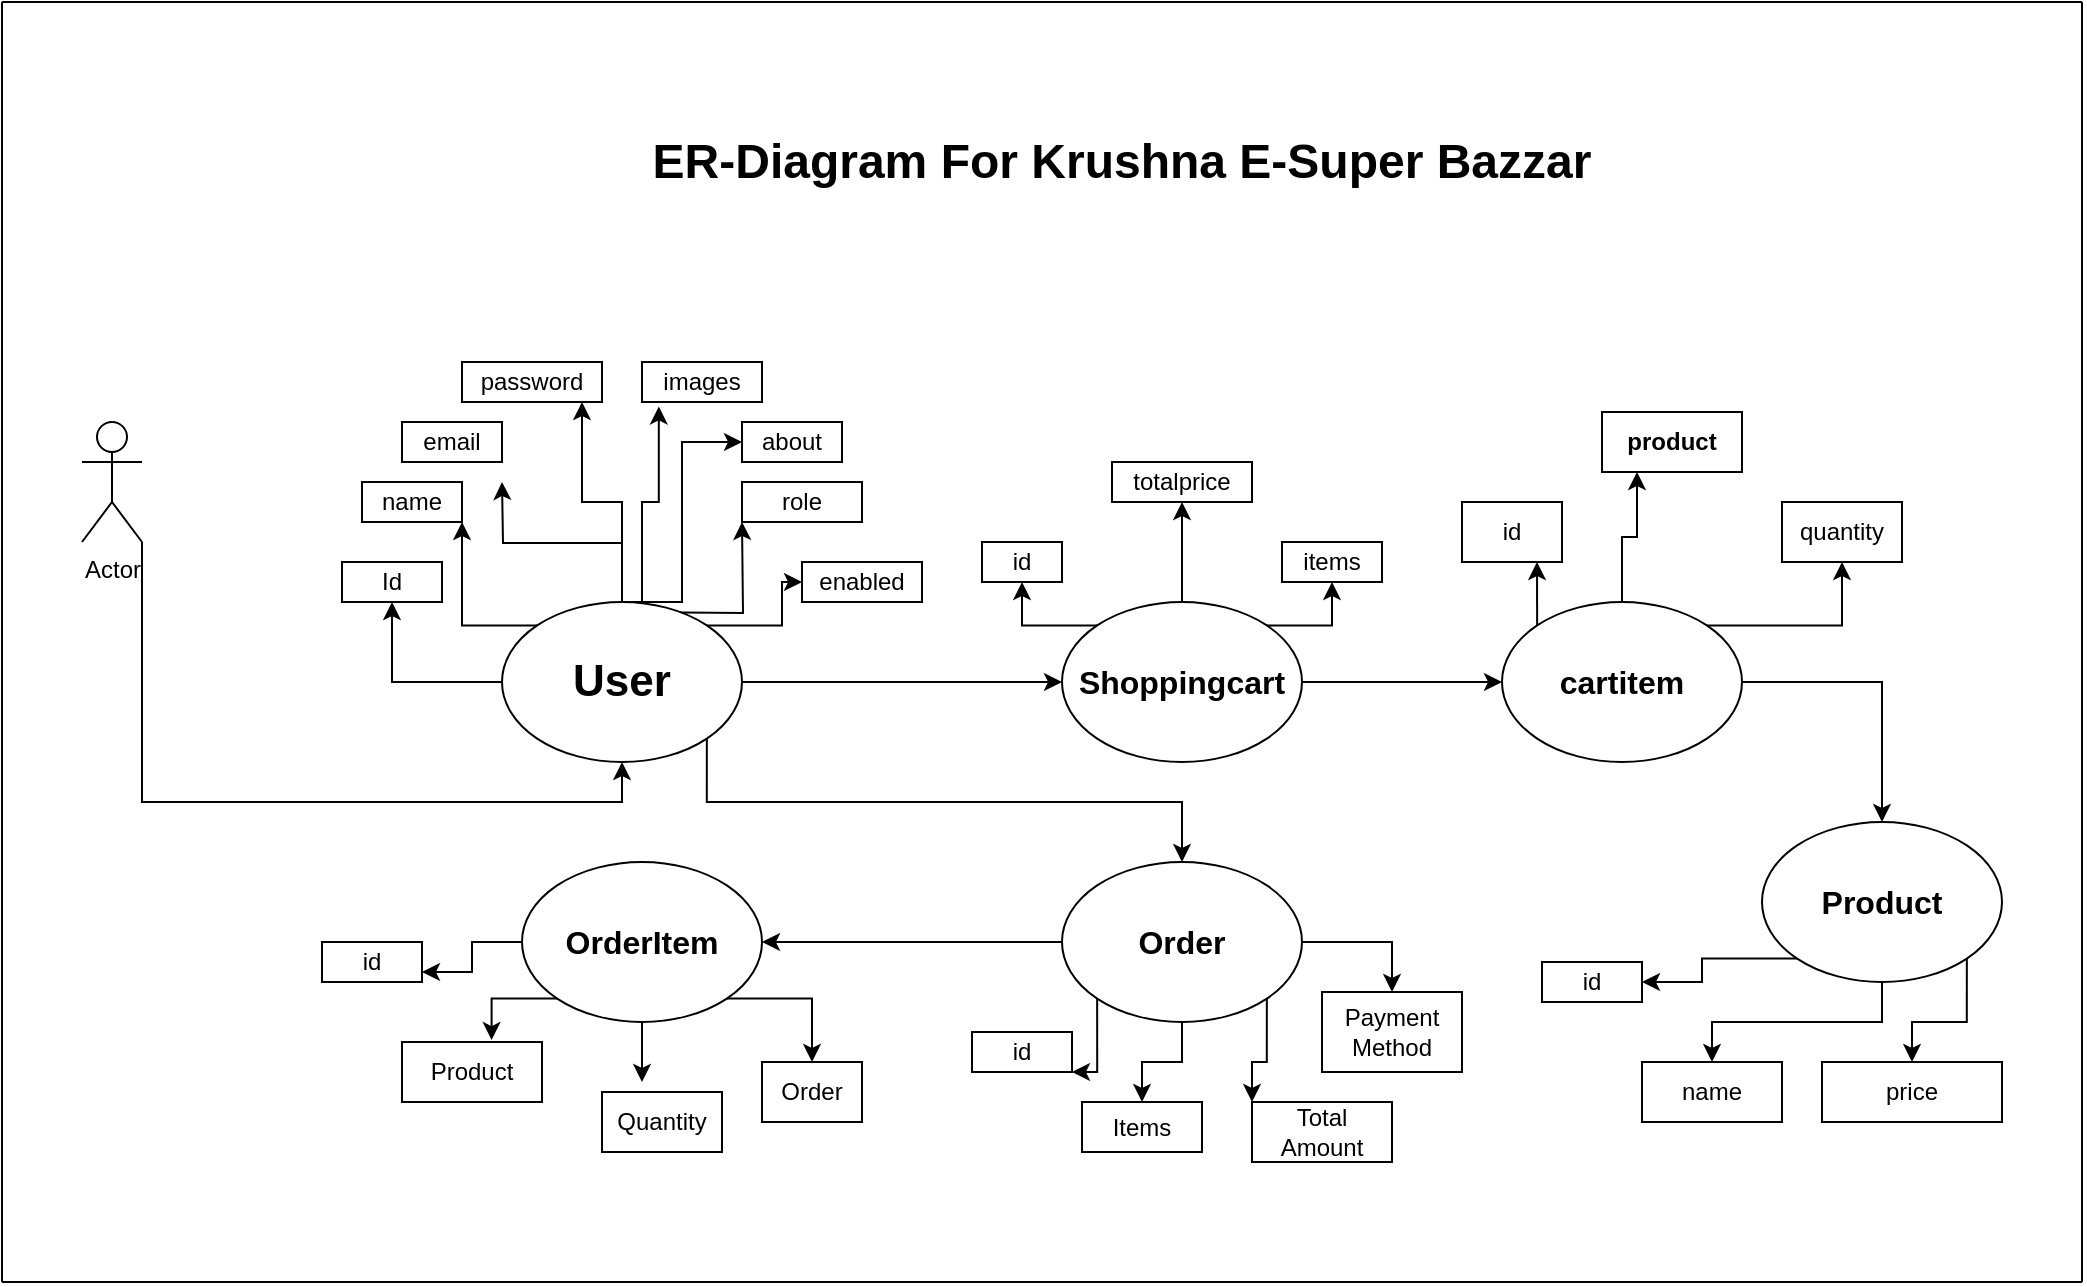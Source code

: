 <mxfile version="27.1.6">
  <diagram name="Page-1" id="Bffuog_tMvCnrc3Y_Qcp">
    <mxGraphModel grid="1" page="1" gridSize="10" guides="1" tooltips="1" connect="1" arrows="1" fold="1" pageScale="1" pageWidth="850" pageHeight="1100" math="0" shadow="0">
      <root>
        <mxCell id="0" />
        <mxCell id="1" parent="0" />
        <mxCell id="p9-6LSmaetA39J2nw5QP-18" style="edgeStyle=orthogonalEdgeStyle;rounded=0;orthogonalLoop=1;jettySize=auto;html=1;exitX=0;exitY=0.5;exitDx=0;exitDy=0;entryX=0.5;entryY=1;entryDx=0;entryDy=0;" edge="1" parent="1" source="p9-6LSmaetA39J2nw5QP-1" target="p9-6LSmaetA39J2nw5QP-4">
          <mxGeometry relative="1" as="geometry" />
        </mxCell>
        <mxCell id="p9-6LSmaetA39J2nw5QP-19" style="edgeStyle=orthogonalEdgeStyle;rounded=0;orthogonalLoop=1;jettySize=auto;html=1;exitX=0;exitY=0;exitDx=0;exitDy=0;entryX=1;entryY=1;entryDx=0;entryDy=0;" edge="1" parent="1" source="p9-6LSmaetA39J2nw5QP-1" target="p9-6LSmaetA39J2nw5QP-5">
          <mxGeometry relative="1" as="geometry" />
        </mxCell>
        <mxCell id="p9-6LSmaetA39J2nw5QP-20" style="edgeStyle=orthogonalEdgeStyle;rounded=0;orthogonalLoop=1;jettySize=auto;html=1;exitX=0.5;exitY=0;exitDx=0;exitDy=0;" edge="1" parent="1" source="p9-6LSmaetA39J2nw5QP-1">
          <mxGeometry relative="1" as="geometry">
            <mxPoint x="90" y="120" as="targetPoint" />
          </mxGeometry>
        </mxCell>
        <mxCell id="p9-6LSmaetA39J2nw5QP-21" style="edgeStyle=orthogonalEdgeStyle;rounded=0;orthogonalLoop=1;jettySize=auto;html=1;exitX=1;exitY=0.5;exitDx=0;exitDy=0;entryX=0;entryY=0.5;entryDx=0;entryDy=0;" edge="1" parent="1" source="p9-6LSmaetA39J2nw5QP-1" target="p9-6LSmaetA39J2nw5QP-2">
          <mxGeometry relative="1" as="geometry" />
        </mxCell>
        <mxCell id="p9-6LSmaetA39J2nw5QP-22" style="edgeStyle=orthogonalEdgeStyle;rounded=0;orthogonalLoop=1;jettySize=auto;html=1;exitX=1;exitY=0;exitDx=0;exitDy=0;entryX=0;entryY=0.5;entryDx=0;entryDy=0;" edge="1" parent="1" source="p9-6LSmaetA39J2nw5QP-1" target="p9-6LSmaetA39J2nw5QP-14">
          <mxGeometry relative="1" as="geometry" />
        </mxCell>
        <mxCell id="p9-6LSmaetA39J2nw5QP-23" style="edgeStyle=orthogonalEdgeStyle;rounded=0;orthogonalLoop=1;jettySize=auto;html=1;exitX=0.5;exitY=0;exitDx=0;exitDy=0;entryX=0;entryY=0.75;entryDx=0;entryDy=0;" edge="1" parent="1">
          <mxGeometry relative="1" as="geometry">
            <mxPoint x="150" y="185" as="sourcePoint" />
            <mxPoint x="210" y="140" as="targetPoint" />
          </mxGeometry>
        </mxCell>
        <mxCell id="p9-6LSmaetA39J2nw5QP-24" style="edgeStyle=orthogonalEdgeStyle;rounded=0;orthogonalLoop=1;jettySize=auto;html=1;exitX=0.5;exitY=0;exitDx=0;exitDy=0;entryX=0;entryY=0.5;entryDx=0;entryDy=0;" edge="1" parent="1" source="p9-6LSmaetA39J2nw5QP-1" target="p9-6LSmaetA39J2nw5QP-11">
          <mxGeometry relative="1" as="geometry">
            <Array as="points">
              <mxPoint x="180" y="180" />
              <mxPoint x="180" y="100" />
            </Array>
          </mxGeometry>
        </mxCell>
        <mxCell id="IQXA5HHbHRyyNnvqnzHg-2" style="edgeStyle=orthogonalEdgeStyle;rounded=0;orthogonalLoop=1;jettySize=auto;html=1;exitX=1;exitY=1;exitDx=0;exitDy=0;entryX=0.5;entryY=0;entryDx=0;entryDy=0;" edge="1" parent="1" source="p9-6LSmaetA39J2nw5QP-1" target="buOmijF8X7IZShTVvX7i-1">
          <mxGeometry relative="1" as="geometry">
            <Array as="points">
              <mxPoint x="192" y="280" />
              <mxPoint x="430" y="280" />
            </Array>
          </mxGeometry>
        </mxCell>
        <mxCell id="p9-6LSmaetA39J2nw5QP-1" value="&lt;b&gt;&lt;font style=&quot;font-size: 22px;&quot;&gt;User&lt;/font&gt;&lt;/b&gt;" style="ellipse;whiteSpace=wrap;html=1;" vertex="1" parent="1">
          <mxGeometry x="90" y="180" width="120" height="80" as="geometry" />
        </mxCell>
        <mxCell id="p9-6LSmaetA39J2nw5QP-33" style="edgeStyle=orthogonalEdgeStyle;rounded=0;orthogonalLoop=1;jettySize=auto;html=1;exitX=0;exitY=0;exitDx=0;exitDy=0;" edge="1" parent="1" source="p9-6LSmaetA39J2nw5QP-2" target="p9-6LSmaetA39J2nw5QP-32">
          <mxGeometry relative="1" as="geometry">
            <Array as="points">
              <mxPoint x="350" y="192" />
            </Array>
          </mxGeometry>
        </mxCell>
        <mxCell id="p9-6LSmaetA39J2nw5QP-34" style="edgeStyle=orthogonalEdgeStyle;rounded=0;orthogonalLoop=1;jettySize=auto;html=1;exitX=0.5;exitY=0;exitDx=0;exitDy=0;entryX=0.5;entryY=1;entryDx=0;entryDy=0;" edge="1" parent="1" source="p9-6LSmaetA39J2nw5QP-2" target="p9-6LSmaetA39J2nw5QP-29">
          <mxGeometry relative="1" as="geometry" />
        </mxCell>
        <mxCell id="p9-6LSmaetA39J2nw5QP-35" style="edgeStyle=orthogonalEdgeStyle;rounded=0;orthogonalLoop=1;jettySize=auto;html=1;exitX=1;exitY=0;exitDx=0;exitDy=0;entryX=0.5;entryY=1;entryDx=0;entryDy=0;" edge="1" parent="1" source="p9-6LSmaetA39J2nw5QP-2" target="p9-6LSmaetA39J2nw5QP-28">
          <mxGeometry relative="1" as="geometry" />
        </mxCell>
        <mxCell id="p9-6LSmaetA39J2nw5QP-36" style="edgeStyle=orthogonalEdgeStyle;rounded=0;orthogonalLoop=1;jettySize=auto;html=1;exitX=1;exitY=0.5;exitDx=0;exitDy=0;entryX=0;entryY=0.5;entryDx=0;entryDy=0;" edge="1" parent="1" source="p9-6LSmaetA39J2nw5QP-2" target="p9-6LSmaetA39J2nw5QP-3">
          <mxGeometry relative="1" as="geometry" />
        </mxCell>
        <mxCell id="p9-6LSmaetA39J2nw5QP-2" value="&lt;b&gt;&lt;font style=&quot;font-size: 16px;&quot;&gt;Shoppingcart&lt;/font&gt;&lt;/b&gt;" style="ellipse;whiteSpace=wrap;html=1;" vertex="1" parent="1">
          <mxGeometry x="370" y="180" width="120" height="80" as="geometry" />
        </mxCell>
        <mxCell id="p9-6LSmaetA39J2nw5QP-41" style="edgeStyle=orthogonalEdgeStyle;rounded=0;orthogonalLoop=1;jettySize=auto;html=1;exitX=0;exitY=0;exitDx=0;exitDy=0;entryX=0.75;entryY=1;entryDx=0;entryDy=0;" edge="1" parent="1" source="p9-6LSmaetA39J2nw5QP-3" target="p9-6LSmaetA39J2nw5QP-37">
          <mxGeometry relative="1" as="geometry" />
        </mxCell>
        <mxCell id="p9-6LSmaetA39J2nw5QP-42" style="edgeStyle=orthogonalEdgeStyle;rounded=0;orthogonalLoop=1;jettySize=auto;html=1;entryX=0.25;entryY=1;entryDx=0;entryDy=0;" edge="1" parent="1" source="p9-6LSmaetA39J2nw5QP-3" target="p9-6LSmaetA39J2nw5QP-38">
          <mxGeometry relative="1" as="geometry" />
        </mxCell>
        <mxCell id="p9-6LSmaetA39J2nw5QP-43" style="edgeStyle=orthogonalEdgeStyle;rounded=0;orthogonalLoop=1;jettySize=auto;html=1;exitX=1;exitY=0;exitDx=0;exitDy=0;entryX=0.5;entryY=1;entryDx=0;entryDy=0;" edge="1" parent="1" source="p9-6LSmaetA39J2nw5QP-3" target="p9-6LSmaetA39J2nw5QP-39">
          <mxGeometry relative="1" as="geometry" />
        </mxCell>
        <mxCell id="p9-6LSmaetA39J2nw5QP-44" style="edgeStyle=orthogonalEdgeStyle;rounded=0;orthogonalLoop=1;jettySize=auto;html=1;" edge="1" parent="1" source="p9-6LSmaetA39J2nw5QP-3" target="p9-6LSmaetA39J2nw5QP-45">
          <mxGeometry relative="1" as="geometry">
            <mxPoint x="780" y="330" as="targetPoint" />
          </mxGeometry>
        </mxCell>
        <mxCell id="p9-6LSmaetA39J2nw5QP-3" value="&lt;b&gt;&lt;font style=&quot;font-size: 16px;&quot;&gt;cartitem&lt;/font&gt;&lt;/b&gt;" style="ellipse;whiteSpace=wrap;html=1;" vertex="1" parent="1">
          <mxGeometry x="590" y="180" width="120" height="80" as="geometry" />
        </mxCell>
        <mxCell id="p9-6LSmaetA39J2nw5QP-4" value="Id" style="rounded=0;whiteSpace=wrap;html=1;" vertex="1" parent="1">
          <mxGeometry x="10" y="160" width="50" height="20" as="geometry" />
        </mxCell>
        <mxCell id="p9-6LSmaetA39J2nw5QP-5" value="name" style="rounded=0;whiteSpace=wrap;html=1;" vertex="1" parent="1">
          <mxGeometry x="20" y="120" width="50" height="20" as="geometry" />
        </mxCell>
        <mxCell id="p9-6LSmaetA39J2nw5QP-6" value="email" style="rounded=0;whiteSpace=wrap;html=1;" vertex="1" parent="1">
          <mxGeometry x="40" y="90" width="50" height="20" as="geometry" />
        </mxCell>
        <mxCell id="p9-6LSmaetA39J2nw5QP-9" value="password" style="rounded=0;whiteSpace=wrap;html=1;" vertex="1" parent="1">
          <mxGeometry x="70" y="60" width="70" height="20" as="geometry" />
        </mxCell>
        <mxCell id="p9-6LSmaetA39J2nw5QP-10" value="images" style="rounded=0;whiteSpace=wrap;html=1;" vertex="1" parent="1">
          <mxGeometry x="160" y="60" width="60" height="20" as="geometry" />
        </mxCell>
        <mxCell id="p9-6LSmaetA39J2nw5QP-11" value="about" style="rounded=0;whiteSpace=wrap;html=1;" vertex="1" parent="1">
          <mxGeometry x="210" y="90" width="50" height="20" as="geometry" />
        </mxCell>
        <mxCell id="p9-6LSmaetA39J2nw5QP-12" style="edgeStyle=orthogonalEdgeStyle;rounded=0;orthogonalLoop=1;jettySize=auto;html=1;exitX=0.5;exitY=1;exitDx=0;exitDy=0;" edge="1" parent="1" source="p9-6LSmaetA39J2nw5QP-9" target="p9-6LSmaetA39J2nw5QP-9">
          <mxGeometry relative="1" as="geometry" />
        </mxCell>
        <mxCell id="p9-6LSmaetA39J2nw5QP-13" value="role" style="rounded=0;whiteSpace=wrap;html=1;" vertex="1" parent="1">
          <mxGeometry x="210" y="120" width="60" height="20" as="geometry" />
        </mxCell>
        <mxCell id="p9-6LSmaetA39J2nw5QP-14" value="enabled" style="rounded=0;whiteSpace=wrap;html=1;" vertex="1" parent="1">
          <mxGeometry x="240" y="160" width="60" height="20" as="geometry" />
        </mxCell>
        <mxCell id="p9-6LSmaetA39J2nw5QP-25" style="edgeStyle=orthogonalEdgeStyle;rounded=0;orthogonalLoop=1;jettySize=auto;html=1;entryX=0.857;entryY=1;entryDx=0;entryDy=0;entryPerimeter=0;" edge="1" parent="1" source="p9-6LSmaetA39J2nw5QP-1" target="p9-6LSmaetA39J2nw5QP-9">
          <mxGeometry relative="1" as="geometry" />
        </mxCell>
        <mxCell id="p9-6LSmaetA39J2nw5QP-26" style="edgeStyle=orthogonalEdgeStyle;rounded=0;orthogonalLoop=1;jettySize=auto;html=1;exitX=0.5;exitY=0;exitDx=0;exitDy=0;entryX=0.14;entryY=1.11;entryDx=0;entryDy=0;entryPerimeter=0;" edge="1" parent="1" source="p9-6LSmaetA39J2nw5QP-1" target="p9-6LSmaetA39J2nw5QP-10">
          <mxGeometry relative="1" as="geometry">
            <Array as="points">
              <mxPoint x="160" y="180" />
              <mxPoint x="160" y="130" />
              <mxPoint x="168" y="130" />
            </Array>
          </mxGeometry>
        </mxCell>
        <mxCell id="p9-6LSmaetA39J2nw5QP-28" value="items" style="rounded=0;whiteSpace=wrap;html=1;" vertex="1" parent="1">
          <mxGeometry x="480" y="150" width="50" height="20" as="geometry" />
        </mxCell>
        <mxCell id="p9-6LSmaetA39J2nw5QP-29" value="totalprice" style="rounded=0;whiteSpace=wrap;html=1;" vertex="1" parent="1">
          <mxGeometry x="395" y="110" width="70" height="20" as="geometry" />
        </mxCell>
        <mxCell id="p9-6LSmaetA39J2nw5QP-32" value="id" style="rounded=0;whiteSpace=wrap;html=1;" vertex="1" parent="1">
          <mxGeometry x="330" y="150" width="40" height="20" as="geometry" />
        </mxCell>
        <mxCell id="p9-6LSmaetA39J2nw5QP-37" value="id" style="rounded=0;whiteSpace=wrap;html=1;" vertex="1" parent="1">
          <mxGeometry x="570" y="130" width="50" height="30" as="geometry" />
        </mxCell>
        <mxCell id="p9-6LSmaetA39J2nw5QP-38" value="&lt;b&gt;&lt;font&gt;product&lt;/font&gt;&lt;/b&gt;" style="rounded=0;whiteSpace=wrap;html=1;" vertex="1" parent="1">
          <mxGeometry x="640" y="85" width="70" height="30" as="geometry" />
        </mxCell>
        <mxCell id="p9-6LSmaetA39J2nw5QP-39" value="quantity" style="rounded=0;whiteSpace=wrap;html=1;" vertex="1" parent="1">
          <mxGeometry x="730" y="130" width="60" height="30" as="geometry" />
        </mxCell>
        <mxCell id="p9-6LSmaetA39J2nw5QP-46" style="edgeStyle=orthogonalEdgeStyle;rounded=0;orthogonalLoop=1;jettySize=auto;html=1;exitX=0;exitY=1;exitDx=0;exitDy=0;" edge="1" parent="1" source="p9-6LSmaetA39J2nw5QP-45" target="p9-6LSmaetA39J2nw5QP-47">
          <mxGeometry relative="1" as="geometry">
            <mxPoint x="670" y="390" as="targetPoint" />
          </mxGeometry>
        </mxCell>
        <mxCell id="p9-6LSmaetA39J2nw5QP-48" style="edgeStyle=orthogonalEdgeStyle;rounded=0;orthogonalLoop=1;jettySize=auto;html=1;exitX=0.5;exitY=1;exitDx=0;exitDy=0;" edge="1" parent="1" source="p9-6LSmaetA39J2nw5QP-45" target="p9-6LSmaetA39J2nw5QP-49">
          <mxGeometry relative="1" as="geometry">
            <mxPoint x="710" y="420" as="targetPoint" />
          </mxGeometry>
        </mxCell>
        <mxCell id="p9-6LSmaetA39J2nw5QP-50" style="edgeStyle=orthogonalEdgeStyle;rounded=0;orthogonalLoop=1;jettySize=auto;html=1;exitX=1;exitY=1;exitDx=0;exitDy=0;" edge="1" parent="1" source="p9-6LSmaetA39J2nw5QP-45" target="p9-6LSmaetA39J2nw5QP-51">
          <mxGeometry relative="1" as="geometry">
            <mxPoint x="810" y="430" as="targetPoint" />
          </mxGeometry>
        </mxCell>
        <mxCell id="p9-6LSmaetA39J2nw5QP-45" value="&lt;b&gt;&lt;font style=&quot;font-size: 16px;&quot;&gt;Product&lt;/font&gt;&lt;/b&gt;" style="ellipse;whiteSpace=wrap;html=1;" vertex="1" parent="1">
          <mxGeometry x="720" y="290" width="120" height="80" as="geometry" />
        </mxCell>
        <mxCell id="p9-6LSmaetA39J2nw5QP-47" value="id" style="rounded=0;whiteSpace=wrap;html=1;" vertex="1" parent="1">
          <mxGeometry x="610" y="360" width="50" height="20" as="geometry" />
        </mxCell>
        <mxCell id="p9-6LSmaetA39J2nw5QP-49" value="name" style="rounded=0;whiteSpace=wrap;html=1;" vertex="1" parent="1">
          <mxGeometry x="660" y="410" width="70" height="30" as="geometry" />
        </mxCell>
        <mxCell id="p9-6LSmaetA39J2nw5QP-51" value="price" style="rounded=0;whiteSpace=wrap;html=1;" vertex="1" parent="1">
          <mxGeometry x="750" y="410" width="90" height="30" as="geometry" />
        </mxCell>
        <mxCell id="buOmijF8X7IZShTVvX7i-4" style="edgeStyle=orthogonalEdgeStyle;rounded=0;orthogonalLoop=1;jettySize=auto;html=1;exitX=0;exitY=0.5;exitDx=0;exitDy=0;" edge="1" parent="1" source="buOmijF8X7IZShTVvX7i-1" target="buOmijF8X7IZShTVvX7i-3">
          <mxGeometry relative="1" as="geometry" />
        </mxCell>
        <mxCell id="IQXA5HHbHRyyNnvqnzHg-6" style="edgeStyle=orthogonalEdgeStyle;rounded=0;orthogonalLoop=1;jettySize=auto;html=1;exitX=0;exitY=1;exitDx=0;exitDy=0;entryX=1;entryY=1;entryDx=0;entryDy=0;" edge="1" parent="1" source="buOmijF8X7IZShTVvX7i-1" target="buOmijF8X7IZShTVvX7i-6">
          <mxGeometry relative="1" as="geometry">
            <Array as="points">
              <mxPoint x="388" y="415" />
            </Array>
          </mxGeometry>
        </mxCell>
        <mxCell id="IQXA5HHbHRyyNnvqnzHg-7" style="edgeStyle=orthogonalEdgeStyle;rounded=0;orthogonalLoop=1;jettySize=auto;html=1;exitX=0.5;exitY=1;exitDx=0;exitDy=0;entryX=0.5;entryY=0;entryDx=0;entryDy=0;" edge="1" parent="1" source="buOmijF8X7IZShTVvX7i-1" target="IQXA5HHbHRyyNnvqnzHg-3">
          <mxGeometry relative="1" as="geometry" />
        </mxCell>
        <mxCell id="IQXA5HHbHRyyNnvqnzHg-8" style="edgeStyle=orthogonalEdgeStyle;rounded=0;orthogonalLoop=1;jettySize=auto;html=1;exitX=1;exitY=1;exitDx=0;exitDy=0;entryX=0;entryY=0;entryDx=0;entryDy=0;" edge="1" parent="1" source="buOmijF8X7IZShTVvX7i-1" target="IQXA5HHbHRyyNnvqnzHg-4">
          <mxGeometry relative="1" as="geometry" />
        </mxCell>
        <mxCell id="IQXA5HHbHRyyNnvqnzHg-9" style="edgeStyle=orthogonalEdgeStyle;rounded=0;orthogonalLoop=1;jettySize=auto;html=1;exitX=1;exitY=0.5;exitDx=0;exitDy=0;entryX=0.5;entryY=0;entryDx=0;entryDy=0;" edge="1" parent="1" source="buOmijF8X7IZShTVvX7i-1" target="IQXA5HHbHRyyNnvqnzHg-5">
          <mxGeometry relative="1" as="geometry" />
        </mxCell>
        <mxCell id="buOmijF8X7IZShTVvX7i-1" value="&lt;b&gt;&lt;font style=&quot;font-size: 16px;&quot;&gt;Order&lt;/font&gt;&lt;/b&gt;" style="ellipse;whiteSpace=wrap;html=1;" vertex="1" parent="1">
          <mxGeometry x="370" y="310" width="120" height="80" as="geometry" />
        </mxCell>
        <mxCell id="IQXA5HHbHRyyNnvqnzHg-15" style="edgeStyle=orthogonalEdgeStyle;rounded=0;orthogonalLoop=1;jettySize=auto;html=1;exitX=0;exitY=0.5;exitDx=0;exitDy=0;entryX=1;entryY=0.75;entryDx=0;entryDy=0;" edge="1" parent="1" source="buOmijF8X7IZShTVvX7i-3" target="buOmijF8X7IZShTVvX7i-7">
          <mxGeometry relative="1" as="geometry" />
        </mxCell>
        <mxCell id="IQXA5HHbHRyyNnvqnzHg-17" style="edgeStyle=orthogonalEdgeStyle;rounded=0;orthogonalLoop=1;jettySize=auto;html=1;exitX=0.5;exitY=1;exitDx=0;exitDy=0;" edge="1" parent="1" source="buOmijF8X7IZShTVvX7i-3">
          <mxGeometry relative="1" as="geometry">
            <mxPoint x="160" y="420" as="targetPoint" />
          </mxGeometry>
        </mxCell>
        <mxCell id="IQXA5HHbHRyyNnvqnzHg-18" style="edgeStyle=orthogonalEdgeStyle;rounded=0;orthogonalLoop=1;jettySize=auto;html=1;exitX=1;exitY=1;exitDx=0;exitDy=0;entryX=0.5;entryY=0;entryDx=0;entryDy=0;" edge="1" parent="1" source="buOmijF8X7IZShTVvX7i-3" target="IQXA5HHbHRyyNnvqnzHg-14">
          <mxGeometry relative="1" as="geometry">
            <Array as="points">
              <mxPoint x="245" y="378" />
            </Array>
          </mxGeometry>
        </mxCell>
        <mxCell id="buOmijF8X7IZShTVvX7i-3" value="&lt;b&gt;&lt;font style=&quot;font-size: 16px;&quot;&gt;OrderItem&lt;/font&gt;&lt;/b&gt;" style="ellipse;whiteSpace=wrap;html=1;" vertex="1" parent="1">
          <mxGeometry x="100" y="310" width="120" height="80" as="geometry" />
        </mxCell>
        <mxCell id="buOmijF8X7IZShTVvX7i-6" value="id" style="rounded=0;whiteSpace=wrap;html=1;" vertex="1" parent="1">
          <mxGeometry x="325" y="395" width="50" height="20" as="geometry" />
        </mxCell>
        <mxCell id="buOmijF8X7IZShTVvX7i-7" value="id" style="rounded=0;whiteSpace=wrap;html=1;" vertex="1" parent="1">
          <mxGeometry y="350" width="50" height="20" as="geometry" />
        </mxCell>
        <mxCell id="buOmijF8X7IZShTVvX7i-13" value="&lt;span&gt;&lt;font style=&quot;font-size: 24px;&quot;&gt;ER-Diagram For Krushna E-Super Bazzar&lt;/font&gt;&lt;/span&gt;" style="text;html=1;align=center;verticalAlign=middle;whiteSpace=wrap;rounded=0;fontStyle=1" vertex="1" parent="1">
          <mxGeometry x="150" y="-80" width="500" height="80" as="geometry" />
        </mxCell>
        <mxCell id="buOmijF8X7IZShTVvX7i-15" value="" style="endArrow=none;html=1;rounded=0;" edge="1" parent="1">
          <mxGeometry width="50" height="50" relative="1" as="geometry">
            <mxPoint x="-160" y="-120" as="sourcePoint" />
            <mxPoint x="880" y="-120" as="targetPoint" />
          </mxGeometry>
        </mxCell>
        <mxCell id="buOmijF8X7IZShTVvX7i-16" value="" style="endArrow=none;html=1;rounded=0;" edge="1" parent="1">
          <mxGeometry width="50" height="50" relative="1" as="geometry">
            <mxPoint x="-160" y="-120" as="sourcePoint" />
            <mxPoint x="-160" y="520" as="targetPoint" />
          </mxGeometry>
        </mxCell>
        <mxCell id="buOmijF8X7IZShTVvX7i-17" value="" style="endArrow=none;html=1;rounded=0;" edge="1" parent="1">
          <mxGeometry width="50" height="50" relative="1" as="geometry">
            <mxPoint x="-160" y="520" as="sourcePoint" />
            <mxPoint x="880" y="520" as="targetPoint" />
          </mxGeometry>
        </mxCell>
        <mxCell id="buOmijF8X7IZShTVvX7i-18" value="" style="endArrow=none;html=1;rounded=0;" edge="1" parent="1">
          <mxGeometry width="50" height="50" relative="1" as="geometry">
            <mxPoint x="880" y="520" as="sourcePoint" />
            <mxPoint x="880" y="-120" as="targetPoint" />
          </mxGeometry>
        </mxCell>
        <mxCell id="IQXA5HHbHRyyNnvqnzHg-3" value="Items" style="rounded=0;whiteSpace=wrap;html=1;" vertex="1" parent="1">
          <mxGeometry x="380" y="430" width="60" height="25" as="geometry" />
        </mxCell>
        <mxCell id="IQXA5HHbHRyyNnvqnzHg-4" value="Total Amount" style="rounded=0;whiteSpace=wrap;html=1;" vertex="1" parent="1">
          <mxGeometry x="465" y="430" width="70" height="30" as="geometry" />
        </mxCell>
        <mxCell id="IQXA5HHbHRyyNnvqnzHg-5" value="Payment Method" style="rounded=0;whiteSpace=wrap;html=1;" vertex="1" parent="1">
          <mxGeometry x="500" y="375" width="70" height="40" as="geometry" />
        </mxCell>
        <mxCell id="IQXA5HHbHRyyNnvqnzHg-12" value="Product" style="rounded=0;whiteSpace=wrap;html=1;" vertex="1" parent="1">
          <mxGeometry x="40" y="400" width="70" height="30" as="geometry" />
        </mxCell>
        <mxCell id="IQXA5HHbHRyyNnvqnzHg-13" value="Quantity" style="rounded=0;whiteSpace=wrap;html=1;" vertex="1" parent="1">
          <mxGeometry x="140" y="425" width="60" height="30" as="geometry" />
        </mxCell>
        <mxCell id="IQXA5HHbHRyyNnvqnzHg-14" value="Order" style="rounded=0;whiteSpace=wrap;html=1;" vertex="1" parent="1">
          <mxGeometry x="220" y="410" width="50" height="30" as="geometry" />
        </mxCell>
        <mxCell id="IQXA5HHbHRyyNnvqnzHg-16" style="edgeStyle=orthogonalEdgeStyle;rounded=0;orthogonalLoop=1;jettySize=auto;html=1;exitX=0;exitY=1;exitDx=0;exitDy=0;entryX=0.64;entryY=-0.033;entryDx=0;entryDy=0;entryPerimeter=0;" edge="1" parent="1" source="buOmijF8X7IZShTVvX7i-3" target="IQXA5HHbHRyyNnvqnzHg-12">
          <mxGeometry relative="1" as="geometry" />
        </mxCell>
        <mxCell id="IQXA5HHbHRyyNnvqnzHg-21" style="edgeStyle=orthogonalEdgeStyle;rounded=0;orthogonalLoop=1;jettySize=auto;html=1;exitX=1;exitY=1;exitDx=0;exitDy=0;exitPerimeter=0;entryX=0.5;entryY=1;entryDx=0;entryDy=0;" edge="1" parent="1" source="IQXA5HHbHRyyNnvqnzHg-19" target="p9-6LSmaetA39J2nw5QP-1">
          <mxGeometry relative="1" as="geometry" />
        </mxCell>
        <mxCell id="IQXA5HHbHRyyNnvqnzHg-19" value="Actor" style="shape=umlActor;verticalLabelPosition=bottom;verticalAlign=top;html=1;outlineConnect=0;" vertex="1" parent="1">
          <mxGeometry x="-120" y="90" width="30" height="60" as="geometry" />
        </mxCell>
      </root>
    </mxGraphModel>
  </diagram>
</mxfile>

